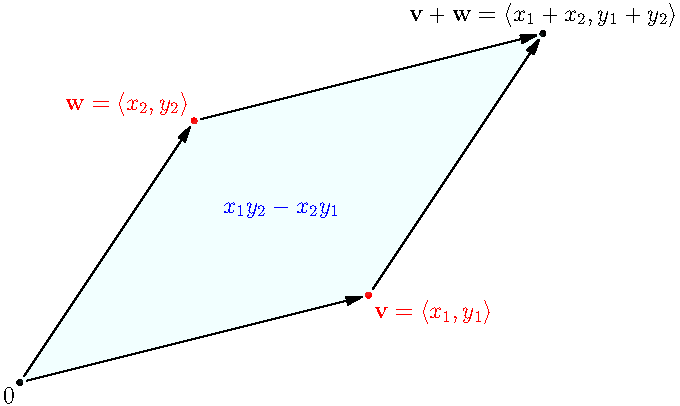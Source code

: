 size(12cm);
pair v = (4,1);
pair w = (2,3);
pair origin = (0,0);
dot("$0$", origin, dir(225));
dot("$\mathbf{v} = \langle x_1, y_1 \rangle$", v, dir(-45), red);
dot("$\mathbf{w} = \langle x_2, y_2 \rangle$", w, dir(135), red);
dot("$\mathbf{v} + \mathbf{w} = \langle x_1 + x_2, y_1 + y_2 \rangle$", v+w, dir(90));
label("$x_1y_2-x_2y_1$", (v+w)/2, blue);
fill(origin--v--(v+w)--w--cycle, opacity(0.1)+lightcyan);
draw(origin--v, EndArrow, Margins);
draw(origin--w, EndArrow, Margins);
draw(v--(v+w), EndArrow, Margins);
draw(w--(v+w), EndArrow, Margins);
